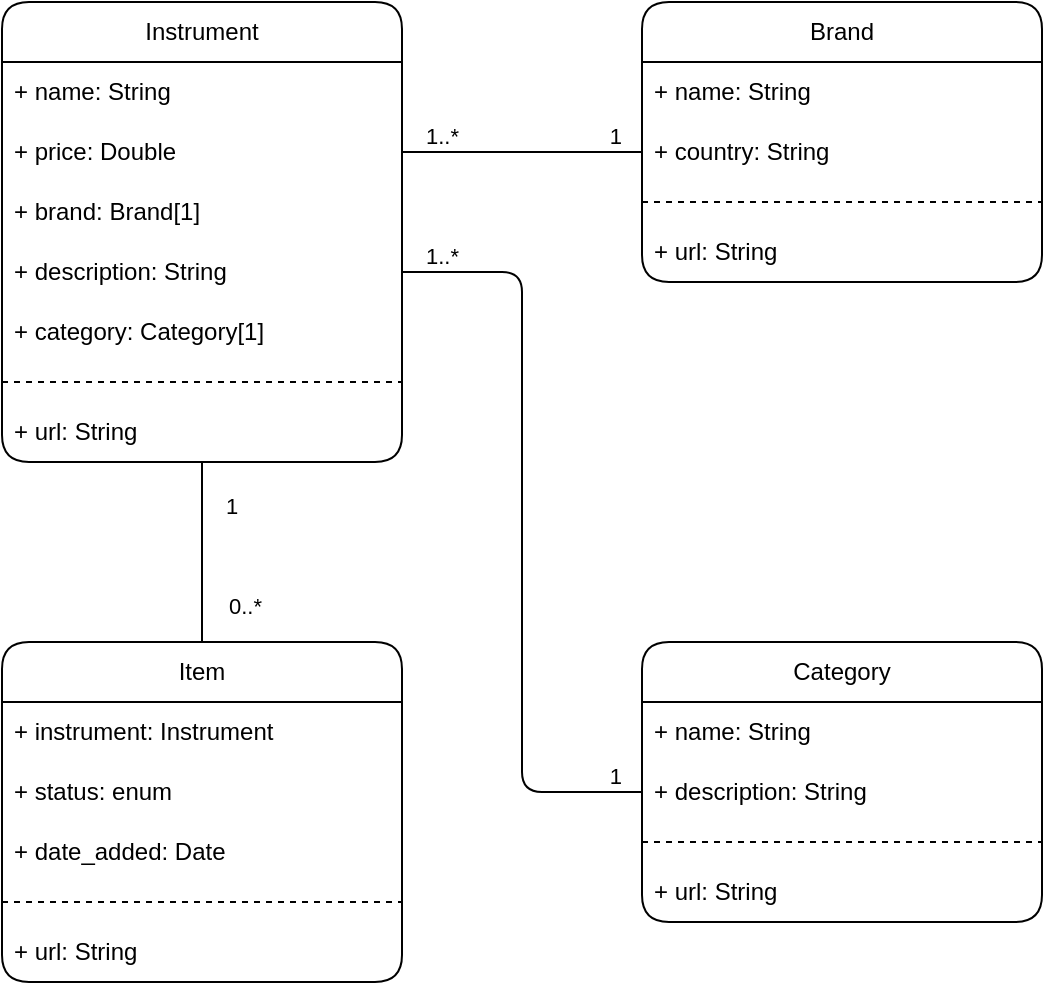 <mxfile>
    <diagram name="Page-1" id="LddHatU-Xv2Z0055FRX4">
        <mxGraphModel dx="354" dy="294" grid="1" gridSize="10" guides="1" tooltips="1" connect="1" arrows="1" fold="1" page="1" pageScale="1" pageWidth="850" pageHeight="1100" background="none" math="0" shadow="0">
            <root>
                <mxCell id="0"/>
                <mxCell id="1" parent="0"/>
                <object label="Instrument" id="27">
                    <mxCell style="swimlane;fontStyle=0;childLayout=stackLayout;horizontal=1;startSize=30;horizontalStack=0;resizeParent=1;resizeParentMax=0;resizeLast=0;collapsible=1;marginBottom=0;whiteSpace=wrap;html=1;rounded=1;swimlaneLine=1;shadow=0;strokeColor=default;" parent="1" vertex="1">
                        <mxGeometry x="40" y="40" width="200" height="230" as="geometry">
                            <mxRectangle x="40" y="40" width="90" height="30" as="alternateBounds"/>
                        </mxGeometry>
                    </mxCell>
                </object>
                <mxCell id="28" value="+ name: String" style="text;strokeColor=none;fillColor=none;align=left;verticalAlign=middle;spacingLeft=4;spacingRight=4;overflow=hidden;points=[[0,0.5],[1,0.5]];portConstraint=eastwest;rotatable=0;whiteSpace=wrap;html=1;" parent="27" vertex="1">
                    <mxGeometry y="30" width="200" height="30" as="geometry"/>
                </mxCell>
                <mxCell id="83" value="+ price: Double" style="text;strokeColor=none;fillColor=none;align=left;verticalAlign=middle;spacingLeft=4;spacingRight=4;overflow=hidden;points=[[0,0.5],[1,0.5]];portConstraint=eastwest;rotatable=0;whiteSpace=wrap;html=1;" parent="27" vertex="1">
                    <mxGeometry y="60" width="200" height="30" as="geometry"/>
                </mxCell>
                <mxCell id="31" value="+ brand: Brand[1]" style="text;strokeColor=none;fillColor=none;align=left;verticalAlign=middle;spacingLeft=4;spacingRight=4;overflow=hidden;points=[[0,0.5],[1,0.5]];portConstraint=eastwest;rotatable=0;whiteSpace=wrap;html=1;" parent="27" vertex="1">
                    <mxGeometry y="90" width="200" height="30" as="geometry"/>
                </mxCell>
                <mxCell id="32" value="+ description: String" style="text;strokeColor=none;fillColor=none;align=left;verticalAlign=middle;spacingLeft=4;spacingRight=4;overflow=hidden;points=[[0,0.5],[1,0.5]];portConstraint=eastwest;rotatable=0;whiteSpace=wrap;html=1;" parent="27" vertex="1">
                    <mxGeometry y="120" width="200" height="30" as="geometry"/>
                </mxCell>
                <mxCell id="33" value="+ category: Category[1]" style="text;strokeColor=none;fillColor=none;align=left;verticalAlign=middle;spacingLeft=4;spacingRight=4;overflow=hidden;points=[[0,0.5],[1,0.5]];portConstraint=eastwest;rotatable=0;whiteSpace=wrap;html=1;" parent="27" vertex="1">
                    <mxGeometry y="150" width="200" height="30" as="geometry"/>
                </mxCell>
                <mxCell id="80" value="" style="shape=crossbar;whiteSpace=wrap;html=1;rounded=1;shadow=0;glass=0;dashed=1;sketch=0;strokeColor=default;fillColor=none;" parent="27" vertex="1">
                    <mxGeometry y="180" width="200" height="20" as="geometry"/>
                </mxCell>
                <mxCell id="79" value="+ url: String" style="text;strokeColor=none;fillColor=none;align=left;verticalAlign=middle;spacingLeft=4;spacingRight=4;overflow=hidden;points=[[0,0.5],[1,0.5]];portConstraint=eastwest;rotatable=0;whiteSpace=wrap;html=1;" parent="27" vertex="1">
                    <mxGeometry y="200" width="200" height="30" as="geometry"/>
                </mxCell>
                <object label="Category" id="49">
                    <mxCell style="swimlane;fontStyle=0;childLayout=stackLayout;horizontal=1;startSize=30;horizontalStack=0;resizeParent=1;resizeParentMax=0;resizeLast=0;collapsible=1;marginBottom=0;whiteSpace=wrap;html=1;rounded=1;swimlaneLine=1;shadow=0;strokeColor=default;" parent="1" vertex="1">
                        <mxGeometry x="360" y="360" width="200" height="140" as="geometry">
                            <mxRectangle x="40" y="40" width="90" height="30" as="alternateBounds"/>
                        </mxGeometry>
                    </mxCell>
                </object>
                <mxCell id="50" value="+ name: String" style="text;strokeColor=none;fillColor=none;align=left;verticalAlign=middle;spacingLeft=4;spacingRight=4;overflow=hidden;points=[[0,0.5],[1,0.5]];portConstraint=eastwest;rotatable=0;whiteSpace=wrap;html=1;" parent="49" vertex="1">
                    <mxGeometry y="30" width="200" height="30" as="geometry"/>
                </mxCell>
                <mxCell id="84" value="+ description: String" style="text;strokeColor=none;fillColor=none;align=left;verticalAlign=middle;spacingLeft=4;spacingRight=4;overflow=hidden;points=[[0,0.5],[1,0.5]];portConstraint=eastwest;rotatable=0;whiteSpace=wrap;html=1;" parent="49" vertex="1">
                    <mxGeometry y="60" width="200" height="30" as="geometry"/>
                </mxCell>
                <mxCell id="51" value="" style="shape=crossbar;whiteSpace=wrap;html=1;rounded=1;shadow=0;glass=0;dashed=1;sketch=0;strokeColor=default;fillColor=none;" parent="49" vertex="1">
                    <mxGeometry y="90" width="200" height="20" as="geometry"/>
                </mxCell>
                <mxCell id="52" value="+ url: String" style="text;strokeColor=none;fillColor=none;align=left;verticalAlign=middle;spacingLeft=4;spacingRight=4;overflow=hidden;points=[[0,0.5],[1,0.5]];portConstraint=eastwest;rotatable=0;whiteSpace=wrap;html=1;container=0;" parent="49" vertex="1">
                    <mxGeometry y="110" width="200" height="30" as="geometry"/>
                </mxCell>
                <object label="Brand" id="53">
                    <mxCell style="swimlane;fontStyle=0;childLayout=stackLayout;horizontal=1;startSize=30;horizontalStack=0;resizeParent=1;resizeParentMax=0;resizeLast=0;collapsible=1;marginBottom=0;whiteSpace=wrap;html=1;rounded=1;swimlaneLine=1;shadow=0;strokeColor=default;" parent="1" vertex="1">
                        <mxGeometry x="360" y="40" width="200" height="140" as="geometry">
                            <mxRectangle x="40" y="40" width="90" height="30" as="alternateBounds"/>
                        </mxGeometry>
                    </mxCell>
                </object>
                <mxCell id="54" value="+ name: String" style="text;strokeColor=none;fillColor=none;align=left;verticalAlign=middle;spacingLeft=4;spacingRight=4;overflow=hidden;points=[[0,0.5],[1,0.5]];portConstraint=eastwest;rotatable=0;whiteSpace=wrap;html=1;" parent="53" vertex="1">
                    <mxGeometry y="30" width="200" height="30" as="geometry"/>
                </mxCell>
                <mxCell id="57" value="+ country: String" style="text;strokeColor=none;fillColor=none;align=left;verticalAlign=middle;spacingLeft=4;spacingRight=4;overflow=hidden;points=[[0,0.5],[1,0.5]];portConstraint=eastwest;rotatable=0;whiteSpace=wrap;html=1;" parent="53" vertex="1">
                    <mxGeometry y="60" width="200" height="30" as="geometry"/>
                </mxCell>
                <mxCell id="55" value="" style="shape=crossbar;whiteSpace=wrap;html=1;rounded=1;shadow=0;glass=0;dashed=1;sketch=0;strokeColor=default;fillColor=none;" parent="53" vertex="1">
                    <mxGeometry y="90" width="200" height="20" as="geometry"/>
                </mxCell>
                <mxCell id="56" value="+ url: String" style="text;strokeColor=none;fillColor=none;align=left;verticalAlign=middle;spacingLeft=4;spacingRight=4;overflow=hidden;points=[[0,0.5],[1,0.5]];portConstraint=eastwest;rotatable=0;whiteSpace=wrap;html=1;container=0;" parent="53" vertex="1">
                    <mxGeometry y="110" width="200" height="30" as="geometry"/>
                </mxCell>
                <mxCell id="62" value="" style="endArrow=none;html=1;exitX=1;exitY=0.5;exitDx=0;exitDy=0;entryX=0;entryY=0.5;entryDx=0;entryDy=0;endFill=0;" parent="1" source="83" target="57" edge="1">
                    <mxGeometry relative="1" as="geometry">
                        <mxPoint x="230" y="280" as="sourcePoint"/>
                        <mxPoint x="390" y="280" as="targetPoint"/>
                    </mxGeometry>
                </mxCell>
                <mxCell id="64" value="1..*" style="edgeLabel;resizable=0;html=1;align=left;verticalAlign=bottom;rounded=0;shadow=0;glass=0;dashed=1;sketch=0;strokeColor=default;fillColor=none;" parent="62" connectable="0" vertex="1">
                    <mxGeometry x="-1" relative="1" as="geometry">
                        <mxPoint x="10" as="offset"/>
                    </mxGeometry>
                </mxCell>
                <mxCell id="65" value="1" style="edgeLabel;resizable=0;html=1;align=right;verticalAlign=bottom;rounded=0;shadow=0;glass=0;dashed=1;sketch=0;strokeColor=default;fillColor=none;" parent="62" connectable="0" vertex="1">
                    <mxGeometry x="1" relative="1" as="geometry">
                        <mxPoint x="-10" as="offset"/>
                    </mxGeometry>
                </mxCell>
                <mxCell id="66" value="" style="endArrow=none;html=1;exitX=1;exitY=0.5;exitDx=0;exitDy=0;entryX=0;entryY=0.5;entryDx=0;entryDy=0;endFill=0;" parent="1" source="32" target="84" edge="1">
                    <mxGeometry relative="1" as="geometry">
                        <mxPoint x="260" y="210" as="sourcePoint"/>
                        <mxPoint x="380.0" y="210" as="targetPoint"/>
                        <Array as="points">
                            <mxPoint x="300" y="175"/>
                            <mxPoint x="300" y="290"/>
                            <mxPoint x="300" y="435"/>
                        </Array>
                    </mxGeometry>
                </mxCell>
                <mxCell id="67" value="1..*" style="edgeLabel;resizable=0;html=1;align=left;verticalAlign=bottom;rounded=0;shadow=0;glass=0;dashed=1;sketch=0;strokeColor=default;fillColor=none;" parent="66" connectable="0" vertex="1">
                    <mxGeometry x="-1" relative="1" as="geometry">
                        <mxPoint x="10" as="offset"/>
                    </mxGeometry>
                </mxCell>
                <mxCell id="68" value="1" style="edgeLabel;resizable=0;html=1;align=right;verticalAlign=bottom;rounded=0;shadow=0;glass=0;dashed=1;sketch=0;strokeColor=default;fillColor=none;" parent="66" connectable="0" vertex="1">
                    <mxGeometry x="1" relative="1" as="geometry">
                        <mxPoint x="-10" as="offset"/>
                    </mxGeometry>
                </mxCell>
                <object label="Item" id="69">
                    <mxCell style="swimlane;fontStyle=0;childLayout=stackLayout;horizontal=1;startSize=30;horizontalStack=0;resizeParent=1;resizeParentMax=0;resizeLast=0;collapsible=1;marginBottom=0;whiteSpace=wrap;html=1;rounded=1;swimlaneLine=1;shadow=0;strokeColor=default;" parent="1" vertex="1">
                        <mxGeometry x="40" y="360" width="200" height="170" as="geometry">
                            <mxRectangle x="40" y="40" width="90" height="30" as="alternateBounds"/>
                        </mxGeometry>
                    </mxCell>
                </object>
                <mxCell id="70" value="+ instrument: Instrument" style="text;strokeColor=none;fillColor=none;align=left;verticalAlign=middle;spacingLeft=4;spacingRight=4;overflow=hidden;points=[[0,0.5],[1,0.5]];portConstraint=eastwest;rotatable=0;whiteSpace=wrap;html=1;" parent="69" vertex="1">
                    <mxGeometry y="30" width="200" height="30" as="geometry"/>
                </mxCell>
                <mxCell id="81" value="+ status: enum" style="text;strokeColor=none;fillColor=none;align=left;verticalAlign=middle;spacingLeft=4;spacingRight=4;overflow=hidden;points=[[0,0.5],[1,0.5]];portConstraint=eastwest;rotatable=0;whiteSpace=wrap;html=1;" parent="69" vertex="1">
                    <mxGeometry y="60" width="200" height="30" as="geometry"/>
                </mxCell>
                <mxCell id="85" value="+ date_added: Date" style="text;strokeColor=none;fillColor=none;align=left;verticalAlign=middle;spacingLeft=4;spacingRight=4;overflow=hidden;points=[[0,0.5],[1,0.5]];portConstraint=eastwest;rotatable=0;whiteSpace=wrap;html=1;" parent="69" vertex="1">
                    <mxGeometry y="90" width="200" height="30" as="geometry"/>
                </mxCell>
                <mxCell id="71" value="" style="shape=crossbar;whiteSpace=wrap;html=1;rounded=1;shadow=0;glass=0;dashed=1;sketch=0;strokeColor=default;fillColor=none;" parent="69" vertex="1">
                    <mxGeometry y="120" width="200" height="20" as="geometry"/>
                </mxCell>
                <mxCell id="72" value="+ url: String" style="text;strokeColor=none;fillColor=none;align=left;verticalAlign=middle;spacingLeft=4;spacingRight=4;overflow=hidden;points=[[0,0.5],[1,0.5]];portConstraint=eastwest;rotatable=0;whiteSpace=wrap;html=1;container=0;" parent="69" vertex="1">
                    <mxGeometry y="140" width="200" height="30" as="geometry"/>
                </mxCell>
                <mxCell id="76" value="" style="endArrow=none;html=1;entryX=0.5;entryY=0;entryDx=0;entryDy=0;endFill=0;exitX=0.5;exitY=1;exitDx=0;exitDy=0;" parent="1" source="27" target="69" edge="1">
                    <mxGeometry relative="1" as="geometry">
                        <mxPoint x="90" y="250" as="sourcePoint"/>
                        <mxPoint x="200.0" y="280" as="targetPoint"/>
                    </mxGeometry>
                </mxCell>
                <mxCell id="77" value="1" style="edgeLabel;resizable=0;html=1;align=left;verticalAlign=bottom;rounded=0;shadow=0;glass=0;dashed=1;sketch=0;strokeColor=default;fillColor=none;" parent="76" connectable="0" vertex="1">
                    <mxGeometry x="-1" relative="1" as="geometry">
                        <mxPoint x="10" y="30" as="offset"/>
                    </mxGeometry>
                </mxCell>
                <mxCell id="78" value="0..*" style="edgeLabel;resizable=0;html=1;align=right;verticalAlign=bottom;rounded=0;shadow=0;glass=0;dashed=1;sketch=0;strokeColor=default;fillColor=none;" parent="76" connectable="0" vertex="1">
                    <mxGeometry x="1" relative="1" as="geometry">
                        <mxPoint x="30" y="-10" as="offset"/>
                    </mxGeometry>
                </mxCell>
            </root>
        </mxGraphModel>
    </diagram>
</mxfile>